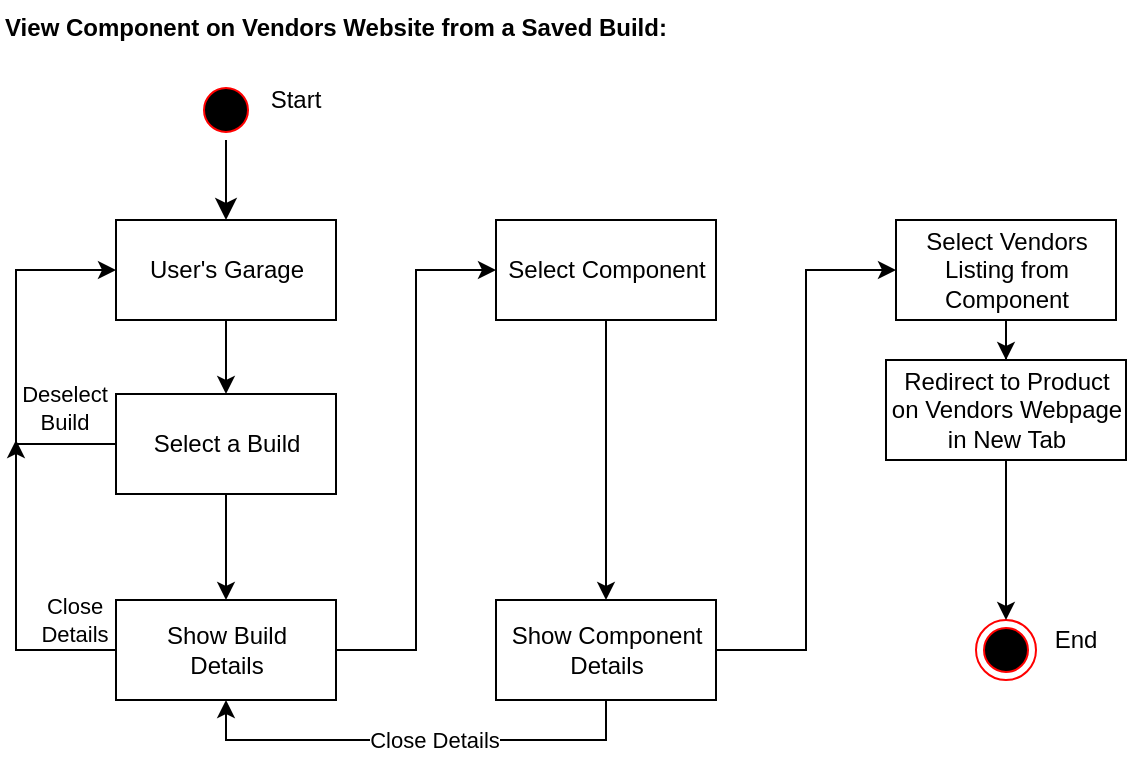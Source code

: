 <mxfile version="13.7.9" type="device"><diagram id="G4__s2rDL2HWSebnjnGc" name="Page-1"><mxGraphModel dx="1106" dy="980" grid="1" gridSize="10" guides="1" tooltips="1" connect="1" arrows="1" fold="1" page="1" pageScale="1" pageWidth="850" pageHeight="1100" math="0" shadow="0"><root><mxCell id="0"/><mxCell id="1" parent="0"/><mxCell id="Z3Y8iUlZjjwggO-Ft5zI-3" value="" style="edgeStyle=orthogonalEdgeStyle;html=1;verticalAlign=bottom;endArrow=classic;endSize=8;endFill=1;" parent="1" source="Z3Y8iUlZjjwggO-Ft5zI-2" target="Z3Y8iUlZjjwggO-Ft5zI-4" edge="1"><mxGeometry relative="1" as="geometry"><mxPoint x="125" y="160" as="targetPoint"/></mxGeometry></mxCell><mxCell id="Z3Y8iUlZjjwggO-Ft5zI-8" style="edgeStyle=orthogonalEdgeStyle;rounded=0;orthogonalLoop=1;jettySize=auto;html=1;exitX=0.5;exitY=1;exitDx=0;exitDy=0;entryX=0.5;entryY=0;entryDx=0;entryDy=0;endArrow=classic;endFill=1;strokeColor=#000000;" parent="1" source="Z3Y8iUlZjjwggO-Ft5zI-4" target="Z3Y8iUlZjjwggO-Ft5zI-5" edge="1"><mxGeometry relative="1" as="geometry"/></mxCell><mxCell id="Z3Y8iUlZjjwggO-Ft5zI-4" value="User's Garage" style="html=1;" parent="1" vertex="1"><mxGeometry x="70" y="140" width="110" height="50" as="geometry"/></mxCell><mxCell id="Z3Y8iUlZjjwggO-Ft5zI-9" style="edgeStyle=orthogonalEdgeStyle;rounded=0;orthogonalLoop=1;jettySize=auto;html=1;exitX=0.5;exitY=1;exitDx=0;exitDy=0;endArrow=classic;endFill=1;strokeColor=#000000;entryX=0.5;entryY=0;entryDx=0;entryDy=0;" parent="1" source="Z3Y8iUlZjjwggO-Ft5zI-5" target="Xdb6S734vCv7CV77VYQJ-7" edge="1"><mxGeometry relative="1" as="geometry"><mxPoint x="170" y="322.56" as="targetPoint"/></mxGeometry></mxCell><mxCell id="Z3Y8iUlZjjwggO-Ft5zI-24" style="edgeStyle=orthogonalEdgeStyle;rounded=0;orthogonalLoop=1;jettySize=auto;html=1;exitX=0;exitY=0.5;exitDx=0;exitDy=0;entryX=0;entryY=0.5;entryDx=0;entryDy=0;endArrow=classic;endFill=1;strokeColor=#000000;" parent="1" source="Z3Y8iUlZjjwggO-Ft5zI-5" target="Z3Y8iUlZjjwggO-Ft5zI-4" edge="1"><mxGeometry relative="1" as="geometry"><Array as="points"><mxPoint x="20" y="252"/><mxPoint x="20" y="165"/></Array></mxGeometry></mxCell><mxCell id="Z3Y8iUlZjjwggO-Ft5zI-25" value="Deselect &lt;br&gt;Build" style="edgeLabel;html=1;align=center;verticalAlign=middle;resizable=0;points=[];" parent="Z3Y8iUlZjjwggO-Ft5zI-24" vertex="1" connectable="0"><mxGeometry x="0.011" y="2" relative="1" as="geometry"><mxPoint x="26" y="26" as="offset"/></mxGeometry></mxCell><mxCell id="Z3Y8iUlZjjwggO-Ft5zI-5" value="Select a Build" style="html=1;strokeColor=#000000;" parent="1" vertex="1"><mxGeometry x="70" y="227" width="110" height="50" as="geometry"/></mxCell><mxCell id="Z3Y8iUlZjjwggO-Ft5zI-16" value="yes" style="edgeStyle=orthogonalEdgeStyle;html=1;align=left;verticalAlign=top;endArrow=classic;endSize=8;entryX=0;entryY=0.5;entryDx=0;entryDy=0;endFill=1;" parent="1" edge="1"><mxGeometry x="-1" relative="1" as="geometry"><mxPoint x="640" y="135.34" as="targetPoint"/></mxGeometry></mxCell><mxCell id="Z3Y8iUlZjjwggO-Ft5zI-33" style="edgeStyle=orthogonalEdgeStyle;rounded=0;orthogonalLoop=1;jettySize=auto;html=1;exitX=1;exitY=0.5;exitDx=0;exitDy=0;entryX=0;entryY=0.5;entryDx=0;entryDy=0;endArrow=classic;endFill=1;strokeColor=#000000;" parent="1" edge="1"><mxGeometry relative="1" as="geometry"><mxPoint x="460" y="322.56" as="sourcePoint"/></mxGeometry></mxCell><mxCell id="Xdb6S734vCv7CV77VYQJ-1" value="" style="group" parent="1" vertex="1" connectable="0"><mxGeometry x="500" y="340" width="70" height="30" as="geometry"/></mxCell><mxCell id="Z3Y8iUlZjjwggO-Ft5zI-1" value="" style="ellipse;html=1;shape=endState;fillColor=#000000;strokeColor=#ff0000;" parent="Xdb6S734vCv7CV77VYQJ-1" vertex="1"><mxGeometry width="30" height="30" as="geometry"/></mxCell><mxCell id="Z3Y8iUlZjjwggO-Ft5zI-20" value="End" style="text;html=1;strokeColor=none;fillColor=none;align=center;verticalAlign=middle;whiteSpace=wrap;rounded=0;" parent="Xdb6S734vCv7CV77VYQJ-1" vertex="1"><mxGeometry x="30" width="40" height="20" as="geometry"/></mxCell><mxCell id="Xdb6S734vCv7CV77VYQJ-2" value="" style="group" parent="1" vertex="1" connectable="0"><mxGeometry x="110" y="70" width="70" height="30" as="geometry"/></mxCell><mxCell id="Z3Y8iUlZjjwggO-Ft5zI-2" value="" style="ellipse;html=1;shape=startState;fillColor=#000000;strokeColor=#ff0000;" parent="Xdb6S734vCv7CV77VYQJ-2" vertex="1"><mxGeometry width="30" height="30" as="geometry"/></mxCell><mxCell id="Z3Y8iUlZjjwggO-Ft5zI-21" value="Start" style="text;html=1;strokeColor=none;fillColor=none;align=center;verticalAlign=middle;whiteSpace=wrap;rounded=0;" parent="Xdb6S734vCv7CV77VYQJ-2" vertex="1"><mxGeometry x="30" width="40" height="20" as="geometry"/></mxCell><mxCell id="Xdb6S734vCv7CV77VYQJ-4" value="View Component on Vendors Website from a Saved Build:" style="text;align=center;fontStyle=1;verticalAlign=middle;spacingLeft=3;spacingRight=3;strokeColor=none;rotatable=0;points=[[0,0.5],[1,0.5]];portConstraint=eastwest;" parent="1" vertex="1"><mxGeometry x="140" y="30" width="80" height="26" as="geometry"/></mxCell><mxCell id="Xdb6S734vCv7CV77VYQJ-12" value="Close Details" style="edgeStyle=orthogonalEdgeStyle;rounded=0;orthogonalLoop=1;jettySize=auto;html=1;exitX=0.5;exitY=1;exitDx=0;exitDy=0;endArrow=classic;endFill=1;strokeColor=#000000;entryX=0.5;entryY=1;entryDx=0;entryDy=0;" parent="1" source="Xdb6S734vCv7CV77VYQJ-5" target="Xdb6S734vCv7CV77VYQJ-7" edge="1"><mxGeometry x="-0.08" relative="1" as="geometry"><mxPoint as="offset"/><mxPoint x="220" y="400" as="targetPoint"/></mxGeometry></mxCell><mxCell id="Xdb6S734vCv7CV77VYQJ-13" style="edgeStyle=orthogonalEdgeStyle;rounded=0;orthogonalLoop=1;jettySize=auto;html=1;exitX=1;exitY=0.5;exitDx=0;exitDy=0;entryX=0;entryY=0.5;entryDx=0;entryDy=0;endArrow=classic;endFill=1;strokeColor=#000000;" parent="1" source="Xdb6S734vCv7CV77VYQJ-5" target="Xdb6S734vCv7CV77VYQJ-11" edge="1"><mxGeometry relative="1" as="geometry"/></mxCell><mxCell id="Xdb6S734vCv7CV77VYQJ-5" value="Show Component &lt;br&gt;Details" style="html=1;strokeColor=#000000;" parent="1" vertex="1"><mxGeometry x="260" y="330" width="110" height="50" as="geometry"/></mxCell><mxCell id="Xdb6S734vCv7CV77VYQJ-10" style="edgeStyle=orthogonalEdgeStyle;rounded=0;orthogonalLoop=1;jettySize=auto;html=1;exitX=0.5;exitY=1;exitDx=0;exitDy=0;entryX=0.5;entryY=0;entryDx=0;entryDy=0;endArrow=classic;endFill=1;strokeColor=#000000;" parent="1" source="Xdb6S734vCv7CV77VYQJ-6" target="Xdb6S734vCv7CV77VYQJ-5" edge="1"><mxGeometry relative="1" as="geometry"/></mxCell><mxCell id="Xdb6S734vCv7CV77VYQJ-6" value="Select Component" style="html=1;strokeColor=#000000;" parent="1" vertex="1"><mxGeometry x="260" y="140" width="110" height="50" as="geometry"/></mxCell><mxCell id="Xdb6S734vCv7CV77VYQJ-8" value="Close &lt;br&gt;Details" style="edgeStyle=orthogonalEdgeStyle;rounded=0;orthogonalLoop=1;jettySize=auto;html=1;exitX=0;exitY=0.5;exitDx=0;exitDy=0;endArrow=classic;endFill=1;strokeColor=#000000;" parent="1" edge="1"><mxGeometry x="-0.613" y="-15" relative="1" as="geometry"><Array as="points"><mxPoint x="20" y="355"/><mxPoint x="20" y="250"/></Array><mxPoint as="offset"/><mxPoint x="81" y="355" as="sourcePoint"/><mxPoint x="20" y="250" as="targetPoint"/></mxGeometry></mxCell><mxCell id="Xdb6S734vCv7CV77VYQJ-9" style="edgeStyle=orthogonalEdgeStyle;rounded=0;orthogonalLoop=1;jettySize=auto;html=1;exitX=1;exitY=0.5;exitDx=0;exitDy=0;endArrow=classic;endFill=1;strokeColor=#000000;entryX=0;entryY=0.5;entryDx=0;entryDy=0;" parent="1" source="Xdb6S734vCv7CV77VYQJ-7" target="Xdb6S734vCv7CV77VYQJ-6" edge="1"><mxGeometry relative="1" as="geometry"><mxPoint x="220" y="150" as="targetPoint"/></mxGeometry></mxCell><mxCell id="Xdb6S734vCv7CV77VYQJ-7" value="Show Build &lt;br&gt;Details" style="html=1;strokeColor=#000000;" parent="1" vertex="1"><mxGeometry x="70" y="330" width="110" height="50" as="geometry"/></mxCell><mxCell id="7b-aGE-73Va-Dn0Js5ta-1" style="edgeStyle=orthogonalEdgeStyle;rounded=0;orthogonalLoop=1;jettySize=auto;html=1;exitX=0.5;exitY=1;exitDx=0;exitDy=0;endArrow=classic;endFill=1;strokeColor=#000000;" edge="1" parent="1" source="Xdb6S734vCv7CV77VYQJ-11" target="7b-aGE-73Va-Dn0Js5ta-2"><mxGeometry relative="1" as="geometry"><mxPoint x="515" y="230" as="targetPoint"/></mxGeometry></mxCell><mxCell id="Xdb6S734vCv7CV77VYQJ-11" value="Select Vendors&lt;br&gt;Listing from &lt;br&gt;Component" style="html=1;strokeColor=#000000;" parent="1" vertex="1"><mxGeometry x="460" y="140" width="110" height="50" as="geometry"/></mxCell><mxCell id="7b-aGE-73Va-Dn0Js5ta-3" style="edgeStyle=orthogonalEdgeStyle;rounded=0;orthogonalLoop=1;jettySize=auto;html=1;exitX=0.5;exitY=1;exitDx=0;exitDy=0;endArrow=classic;endFill=1;strokeColor=#000000;" edge="1" parent="1" source="7b-aGE-73Va-Dn0Js5ta-2" target="Z3Y8iUlZjjwggO-Ft5zI-1"><mxGeometry relative="1" as="geometry"/></mxCell><mxCell id="7b-aGE-73Va-Dn0Js5ta-2" value="Redirect to Product&lt;br&gt;on Vendors Webpage&lt;br&gt;in New Tab" style="html=1;" vertex="1" parent="1"><mxGeometry x="455" y="210" width="120" height="50" as="geometry"/></mxCell></root></mxGraphModel></diagram></mxfile>